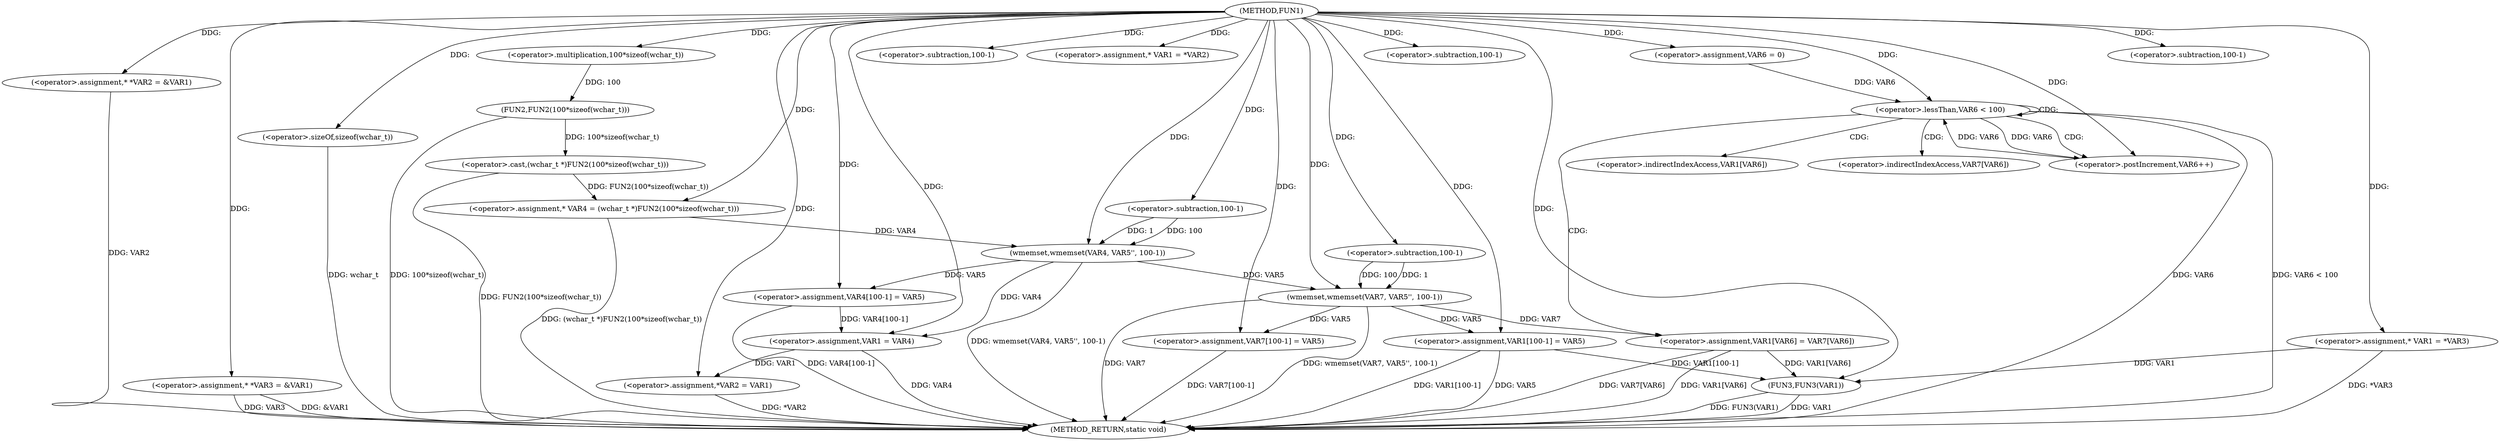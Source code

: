 digraph FUN1 {  
"1000100" [label = "(METHOD,FUN1)" ]
"1000197" [label = "(METHOD_RETURN,static void)" ]
"1000104" [label = "(<operator>.assignment,* *VAR2 = &VAR1)" ]
"1000109" [label = "(<operator>.assignment,* *VAR3 = &VAR1)" ]
"1000114" [label = "(<operator>.assignment,* VAR4 = (wchar_t *)FUN2(100*sizeof(wchar_t)))" ]
"1000116" [label = "(<operator>.cast,(wchar_t *)FUN2(100*sizeof(wchar_t)))" ]
"1000118" [label = "(FUN2,FUN2(100*sizeof(wchar_t)))" ]
"1000119" [label = "(<operator>.multiplication,100*sizeof(wchar_t))" ]
"1000121" [label = "(<operator>.sizeOf,sizeof(wchar_t))" ]
"1000123" [label = "(wmemset,wmemset(VAR4, VAR5'', 100-1))" ]
"1000126" [label = "(<operator>.subtraction,100-1)" ]
"1000129" [label = "(<operator>.assignment,VAR4[100-1] = VAR5)" ]
"1000132" [label = "(<operator>.subtraction,100-1)" ]
"1000138" [label = "(<operator>.assignment,* VAR1 = *VAR2)" ]
"1000142" [label = "(<operator>.assignment,VAR1 = VAR4)" ]
"1000145" [label = "(<operator>.assignment,*VAR2 = VAR1)" ]
"1000151" [label = "(<operator>.assignment,* VAR1 = *VAR3)" ]
"1000158" [label = "(wmemset,wmemset(VAR7, VAR5'', 100-1))" ]
"1000161" [label = "(<operator>.subtraction,100-1)" ]
"1000164" [label = "(<operator>.assignment,VAR7[100-1] = VAR5)" ]
"1000167" [label = "(<operator>.subtraction,100-1)" ]
"1000172" [label = "(<operator>.assignment,VAR6 = 0)" ]
"1000175" [label = "(<operator>.lessThan,VAR6 < 100)" ]
"1000178" [label = "(<operator>.postIncrement,VAR6++)" ]
"1000181" [label = "(<operator>.assignment,VAR1[VAR6] = VAR7[VAR6])" ]
"1000188" [label = "(<operator>.assignment,VAR1[100-1] = VAR5)" ]
"1000191" [label = "(<operator>.subtraction,100-1)" ]
"1000195" [label = "(FUN3,FUN3(VAR1))" ]
"1000182" [label = "(<operator>.indirectIndexAccess,VAR1[VAR6])" ]
"1000185" [label = "(<operator>.indirectIndexAccess,VAR7[VAR6])" ]
  "1000188" -> "1000197"  [ label = "DDG: VAR5"] 
  "1000181" -> "1000197"  [ label = "DDG: VAR7[VAR6]"] 
  "1000104" -> "1000197"  [ label = "DDG: VAR2"] 
  "1000123" -> "1000197"  [ label = "DDG: wmemset(VAR4, VAR5'', 100-1)"] 
  "1000195" -> "1000197"  [ label = "DDG: FUN3(VAR1)"] 
  "1000175" -> "1000197"  [ label = "DDG: VAR6"] 
  "1000151" -> "1000197"  [ label = "DDG: *VAR3"] 
  "1000116" -> "1000197"  [ label = "DDG: FUN2(100*sizeof(wchar_t))"] 
  "1000109" -> "1000197"  [ label = "DDG: VAR3"] 
  "1000118" -> "1000197"  [ label = "DDG: 100*sizeof(wchar_t)"] 
  "1000164" -> "1000197"  [ label = "DDG: VAR7[100-1]"] 
  "1000181" -> "1000197"  [ label = "DDG: VAR1[VAR6]"] 
  "1000158" -> "1000197"  [ label = "DDG: VAR7"] 
  "1000129" -> "1000197"  [ label = "DDG: VAR4[100-1]"] 
  "1000188" -> "1000197"  [ label = "DDG: VAR1[100-1]"] 
  "1000158" -> "1000197"  [ label = "DDG: wmemset(VAR7, VAR5'', 100-1)"] 
  "1000142" -> "1000197"  [ label = "DDG: VAR4"] 
  "1000121" -> "1000197"  [ label = "DDG: wchar_t"] 
  "1000195" -> "1000197"  [ label = "DDG: VAR1"] 
  "1000145" -> "1000197"  [ label = "DDG: *VAR2"] 
  "1000109" -> "1000197"  [ label = "DDG: &VAR1"] 
  "1000114" -> "1000197"  [ label = "DDG: (wchar_t *)FUN2(100*sizeof(wchar_t))"] 
  "1000175" -> "1000197"  [ label = "DDG: VAR6 < 100"] 
  "1000100" -> "1000104"  [ label = "DDG: "] 
  "1000100" -> "1000109"  [ label = "DDG: "] 
  "1000116" -> "1000114"  [ label = "DDG: FUN2(100*sizeof(wchar_t))"] 
  "1000100" -> "1000114"  [ label = "DDG: "] 
  "1000118" -> "1000116"  [ label = "DDG: 100*sizeof(wchar_t)"] 
  "1000119" -> "1000118"  [ label = "DDG: 100"] 
  "1000100" -> "1000119"  [ label = "DDG: "] 
  "1000100" -> "1000121"  [ label = "DDG: "] 
  "1000114" -> "1000123"  [ label = "DDG: VAR4"] 
  "1000100" -> "1000123"  [ label = "DDG: "] 
  "1000126" -> "1000123"  [ label = "DDG: 100"] 
  "1000126" -> "1000123"  [ label = "DDG: 1"] 
  "1000100" -> "1000126"  [ label = "DDG: "] 
  "1000123" -> "1000129"  [ label = "DDG: VAR5"] 
  "1000100" -> "1000129"  [ label = "DDG: "] 
  "1000100" -> "1000132"  [ label = "DDG: "] 
  "1000100" -> "1000138"  [ label = "DDG: "] 
  "1000129" -> "1000142"  [ label = "DDG: VAR4[100-1]"] 
  "1000123" -> "1000142"  [ label = "DDG: VAR4"] 
  "1000100" -> "1000142"  [ label = "DDG: "] 
  "1000142" -> "1000145"  [ label = "DDG: VAR1"] 
  "1000100" -> "1000145"  [ label = "DDG: "] 
  "1000100" -> "1000151"  [ label = "DDG: "] 
  "1000100" -> "1000158"  [ label = "DDG: "] 
  "1000123" -> "1000158"  [ label = "DDG: VAR5"] 
  "1000161" -> "1000158"  [ label = "DDG: 100"] 
  "1000161" -> "1000158"  [ label = "DDG: 1"] 
  "1000100" -> "1000161"  [ label = "DDG: "] 
  "1000158" -> "1000164"  [ label = "DDG: VAR5"] 
  "1000100" -> "1000164"  [ label = "DDG: "] 
  "1000100" -> "1000167"  [ label = "DDG: "] 
  "1000100" -> "1000172"  [ label = "DDG: "] 
  "1000178" -> "1000175"  [ label = "DDG: VAR6"] 
  "1000172" -> "1000175"  [ label = "DDG: VAR6"] 
  "1000100" -> "1000175"  [ label = "DDG: "] 
  "1000175" -> "1000178"  [ label = "DDG: VAR6"] 
  "1000100" -> "1000178"  [ label = "DDG: "] 
  "1000158" -> "1000181"  [ label = "DDG: VAR7"] 
  "1000100" -> "1000188"  [ label = "DDG: "] 
  "1000158" -> "1000188"  [ label = "DDG: VAR5"] 
  "1000100" -> "1000191"  [ label = "DDG: "] 
  "1000181" -> "1000195"  [ label = "DDG: VAR1[VAR6]"] 
  "1000188" -> "1000195"  [ label = "DDG: VAR1[100-1]"] 
  "1000151" -> "1000195"  [ label = "DDG: VAR1"] 
  "1000100" -> "1000195"  [ label = "DDG: "] 
  "1000175" -> "1000182"  [ label = "CDG: "] 
  "1000175" -> "1000178"  [ label = "CDG: "] 
  "1000175" -> "1000181"  [ label = "CDG: "] 
  "1000175" -> "1000175"  [ label = "CDG: "] 
  "1000175" -> "1000185"  [ label = "CDG: "] 
}
